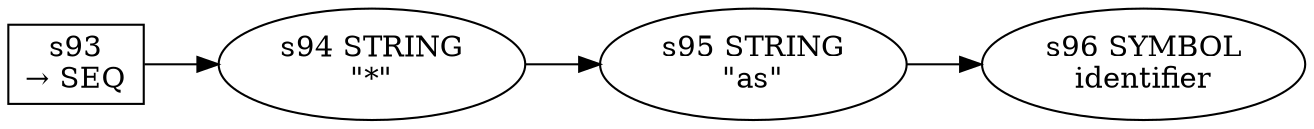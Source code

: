 
  digraph namespace_import {
  
    rankdir=LR;
  
    s93 [label="s93\n&rarr; SEQ", shape=record, fixedsize=false, peripheries=1];
  s94 [label="s94 STRING\n\"*\""];
  s93 -> s94 [];
  s95 [label="s95 STRING\n\"as\""];
  s94 -> s95 [];
  s96 [label="s96 SYMBOL\nidentifier" href="javascript-grammar.json.identifier.dot.svg"];
  s95 -> s96 [];
  
  }
  